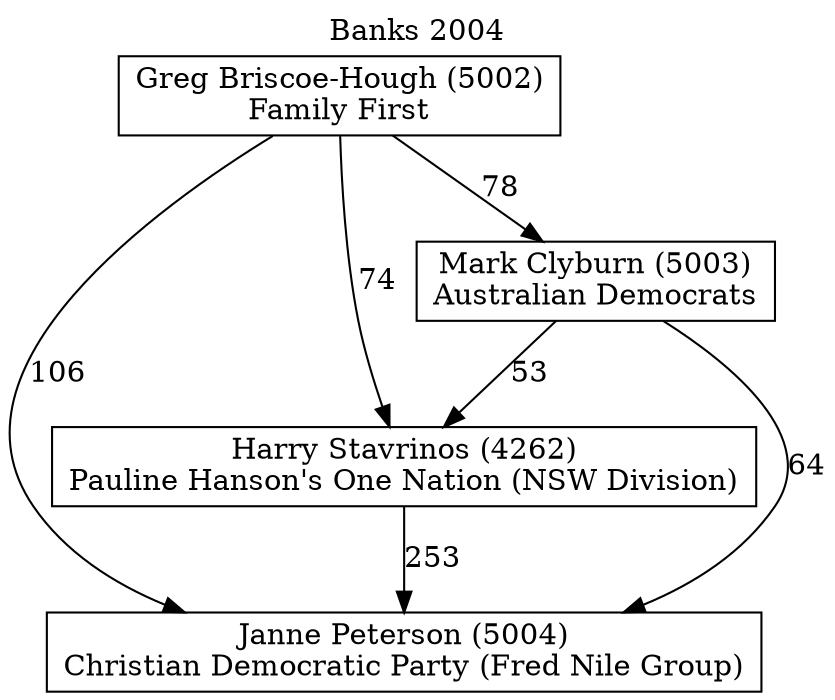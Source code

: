 // House preference flow
digraph "Janne Peterson (5004)_Banks_2004" {
	graph [label="Banks 2004" labelloc=t mclimit=10]
	node [shape=box]
	"Janne Peterson (5004)" [label="Janne Peterson (5004)
Christian Democratic Party (Fred Nile Group)"]
	"Harry Stavrinos (4262)" [label="Harry Stavrinos (4262)
Pauline Hanson's One Nation (NSW Division)"]
	"Mark Clyburn (5003)" [label="Mark Clyburn (5003)
Australian Democrats"]
	"Greg Briscoe-Hough (5002)" [label="Greg Briscoe-Hough (5002)
Family First"]
	"Harry Stavrinos (4262)" -> "Janne Peterson (5004)" [label=253]
	"Mark Clyburn (5003)" -> "Harry Stavrinos (4262)" [label=53]
	"Greg Briscoe-Hough (5002)" -> "Mark Clyburn (5003)" [label=78]
	"Mark Clyburn (5003)" -> "Janne Peterson (5004)" [label=64]
	"Greg Briscoe-Hough (5002)" -> "Janne Peterson (5004)" [label=106]
	"Greg Briscoe-Hough (5002)" -> "Harry Stavrinos (4262)" [label=74]
}
